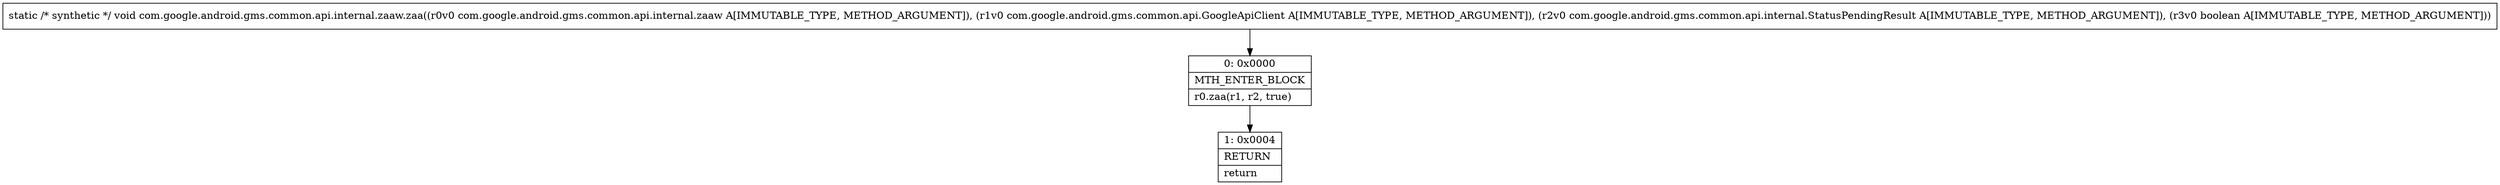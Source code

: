 digraph "CFG forcom.google.android.gms.common.api.internal.zaaw.zaa(Lcom\/google\/android\/gms\/common\/api\/internal\/zaaw;Lcom\/google\/android\/gms\/common\/api\/GoogleApiClient;Lcom\/google\/android\/gms\/common\/api\/internal\/StatusPendingResult;Z)V" {
Node_0 [shape=record,label="{0\:\ 0x0000|MTH_ENTER_BLOCK\l|r0.zaa(r1, r2, true)\l}"];
Node_1 [shape=record,label="{1\:\ 0x0004|RETURN\l|return\l}"];
MethodNode[shape=record,label="{static \/* synthetic *\/ void com.google.android.gms.common.api.internal.zaaw.zaa((r0v0 com.google.android.gms.common.api.internal.zaaw A[IMMUTABLE_TYPE, METHOD_ARGUMENT]), (r1v0 com.google.android.gms.common.api.GoogleApiClient A[IMMUTABLE_TYPE, METHOD_ARGUMENT]), (r2v0 com.google.android.gms.common.api.internal.StatusPendingResult A[IMMUTABLE_TYPE, METHOD_ARGUMENT]), (r3v0 boolean A[IMMUTABLE_TYPE, METHOD_ARGUMENT])) }"];
MethodNode -> Node_0;
Node_0 -> Node_1;
}

